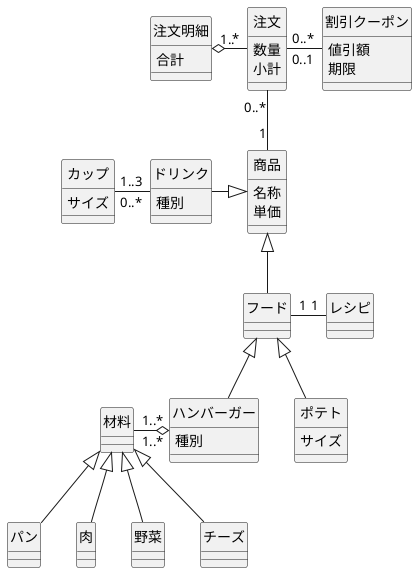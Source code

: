 @startuml 7-4-1
class 注文{
    数量
    小計
}
class 注文明細{
    合計
}
class 割引クーポン{
    値引額
    期限
}
class カップ{
    サイズ
}
class ドリンク{
    種別
}
class 商品{
    名称
    単価
}
class フード{
}
class ハンバーガー{
    種別
}
class 材料{
}
class レシピ{
}
class ポテト{
    サイズ
}
class パン{
}
class 肉{
}
class 野菜{
}
class チーズ{
}
注文明細 "1.." o-ri- "*" 注文
注文 "0..*" -ri- "0..1" 割引クーポン
注文 "0..*" -down- "1" 商品
カップ "1..3" -ri- "0..*" ドリンク
ドリンク -ri-|> 商品
フード -up-|> 商品
フード "1" -ri- "1" レシピ
ハンバーガー -up-|> フード
ポテト -up-|> フード
材料 "1..*" -ri-o "1..*" ハンバーガー
パン -up-|> 材料
肉 -up-|> 材料
野菜 -up-|> 材料
チーズ -up-|> 材料
hide circle
@enduml
